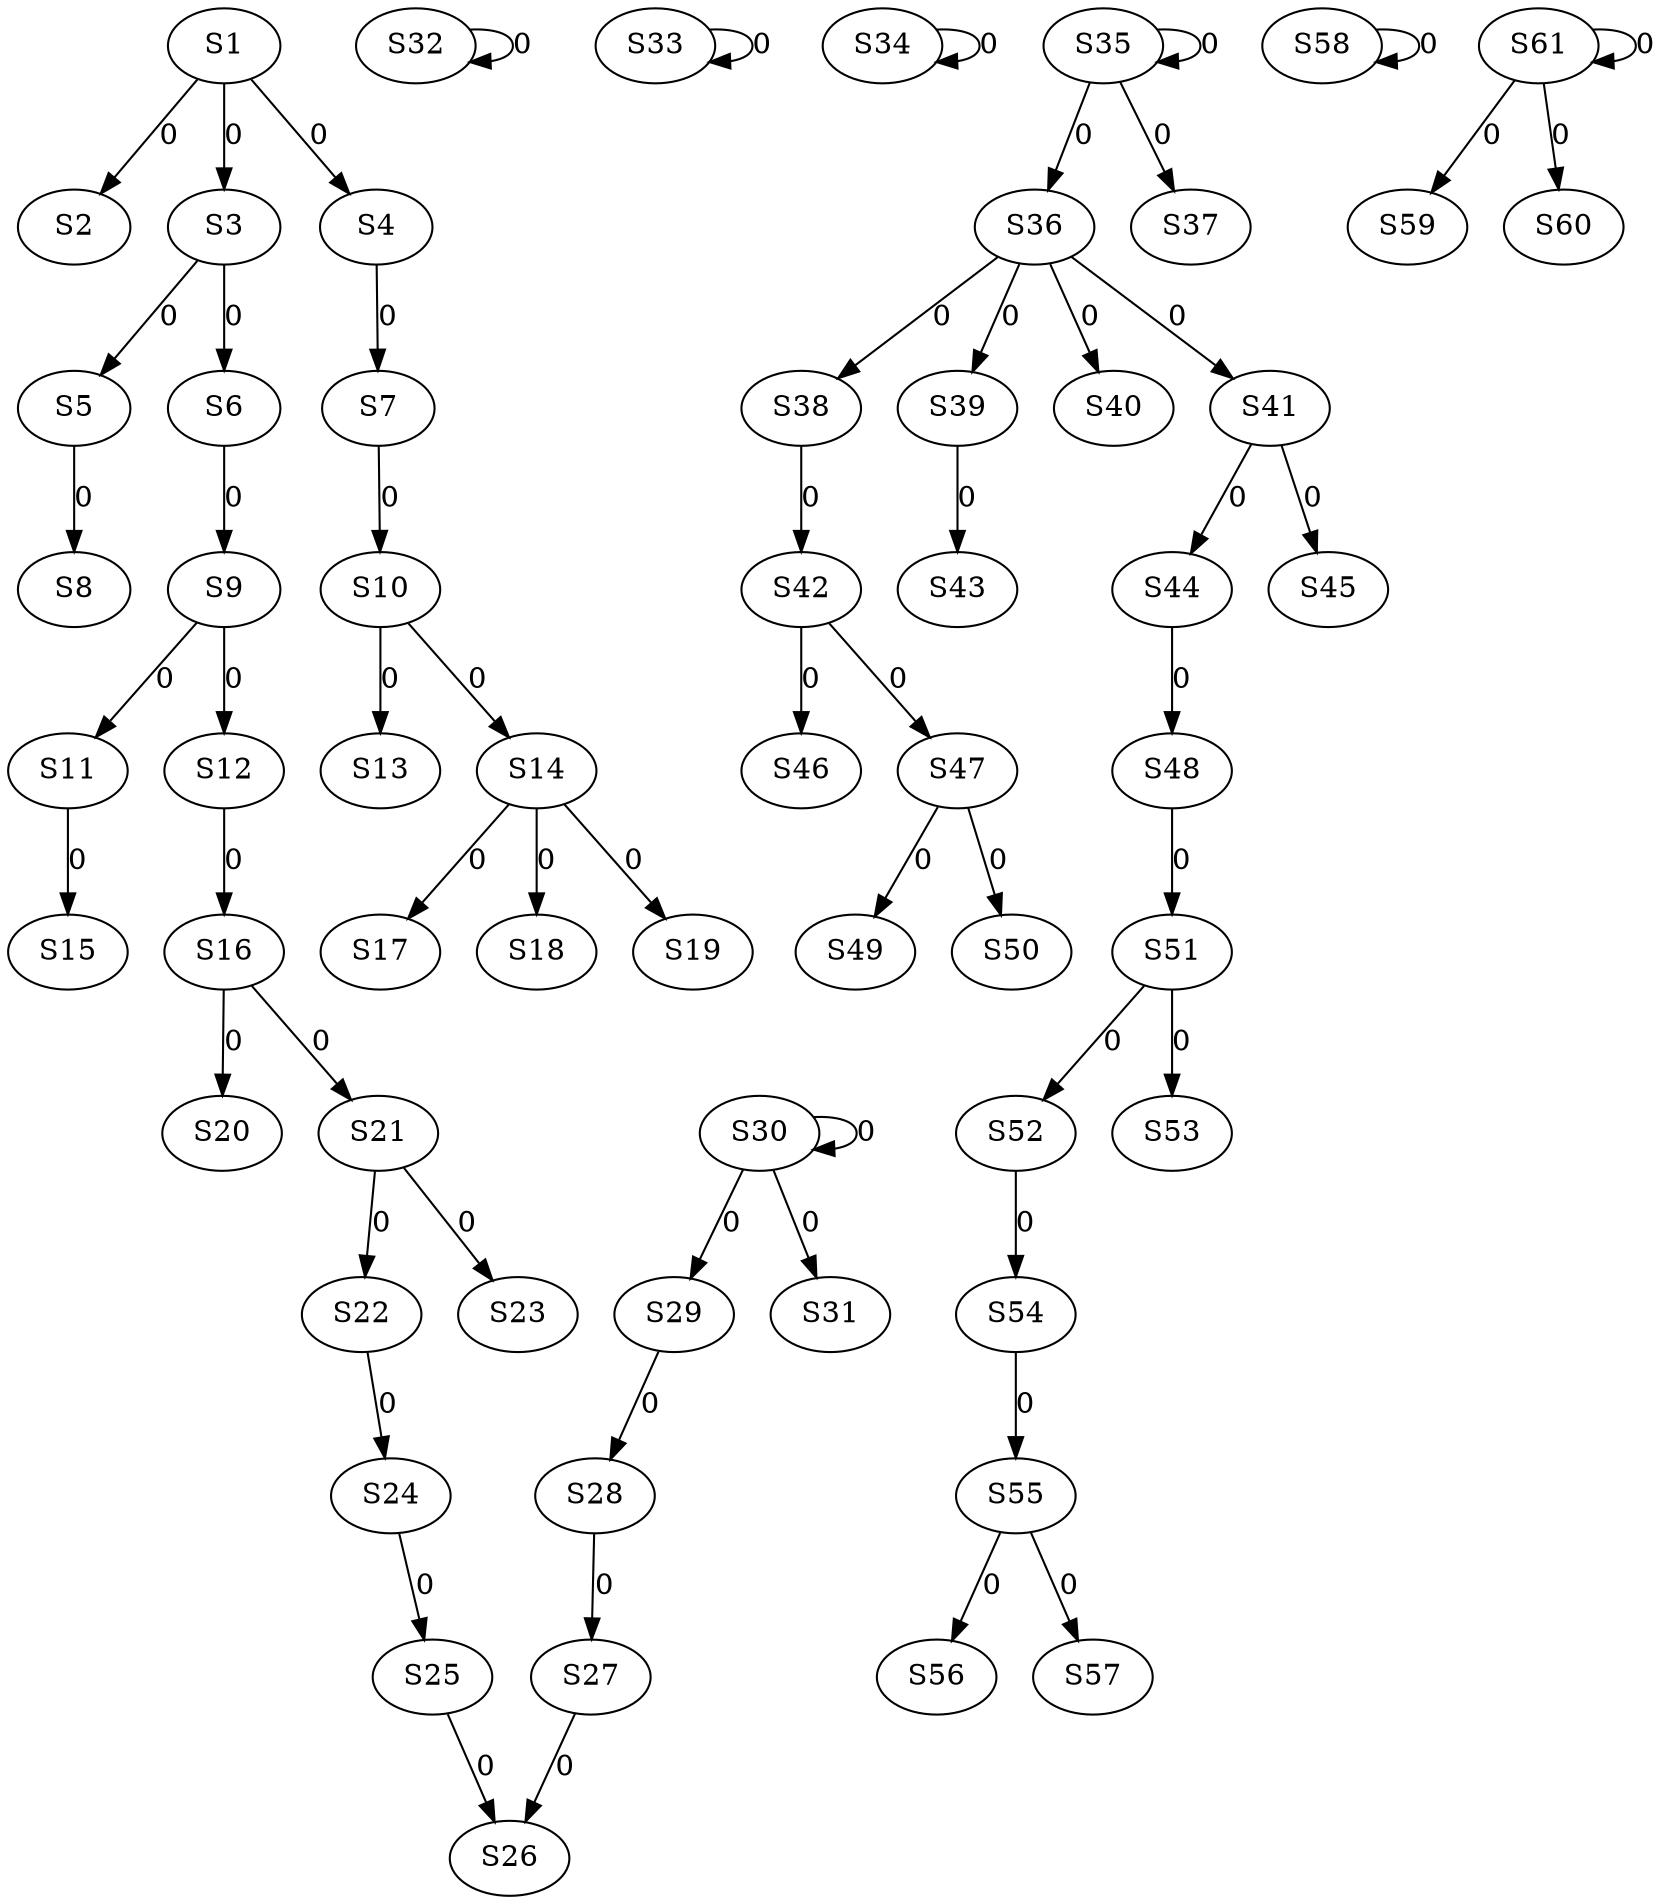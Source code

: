 strict digraph {
	S1 -> S2 [ label = 0 ];
	S1 -> S3 [ label = 0 ];
	S1 -> S4 [ label = 0 ];
	S3 -> S5 [ label = 0 ];
	S3 -> S6 [ label = 0 ];
	S4 -> S7 [ label = 0 ];
	S5 -> S8 [ label = 0 ];
	S6 -> S9 [ label = 0 ];
	S7 -> S10 [ label = 0 ];
	S9 -> S11 [ label = 0 ];
	S9 -> S12 [ label = 0 ];
	S10 -> S13 [ label = 0 ];
	S10 -> S14 [ label = 0 ];
	S11 -> S15 [ label = 0 ];
	S12 -> S16 [ label = 0 ];
	S14 -> S17 [ label = 0 ];
	S14 -> S18 [ label = 0 ];
	S14 -> S19 [ label = 0 ];
	S16 -> S20 [ label = 0 ];
	S16 -> S21 [ label = 0 ];
	S21 -> S22 [ label = 0 ];
	S21 -> S23 [ label = 0 ];
	S22 -> S24 [ label = 0 ];
	S24 -> S25 [ label = 0 ];
	S27 -> S26 [ label = 0 ];
	S28 -> S27 [ label = 0 ];
	S29 -> S28 [ label = 0 ];
	S30 -> S29 [ label = 0 ];
	S30 -> S30 [ label = 0 ];
	S30 -> S31 [ label = 0 ];
	S32 -> S32 [ label = 0 ];
	S33 -> S33 [ label = 0 ];
	S34 -> S34 [ label = 0 ];
	S35 -> S35 [ label = 0 ];
	S35 -> S36 [ label = 0 ];
	S35 -> S37 [ label = 0 ];
	S36 -> S38 [ label = 0 ];
	S36 -> S39 [ label = 0 ];
	S36 -> S40 [ label = 0 ];
	S36 -> S41 [ label = 0 ];
	S38 -> S42 [ label = 0 ];
	S39 -> S43 [ label = 0 ];
	S41 -> S44 [ label = 0 ];
	S41 -> S45 [ label = 0 ];
	S42 -> S46 [ label = 0 ];
	S42 -> S47 [ label = 0 ];
	S44 -> S48 [ label = 0 ];
	S47 -> S49 [ label = 0 ];
	S47 -> S50 [ label = 0 ];
	S48 -> S51 [ label = 0 ];
	S51 -> S52 [ label = 0 ];
	S51 -> S53 [ label = 0 ];
	S52 -> S54 [ label = 0 ];
	S54 -> S55 [ label = 0 ];
	S55 -> S56 [ label = 0 ];
	S55 -> S57 [ label = 0 ];
	S58 -> S58 [ label = 0 ];
	S61 -> S59 [ label = 0 ];
	S61 -> S60 [ label = 0 ];
	S61 -> S61 [ label = 0 ];
	S25 -> S26 [ label = 0 ];
}